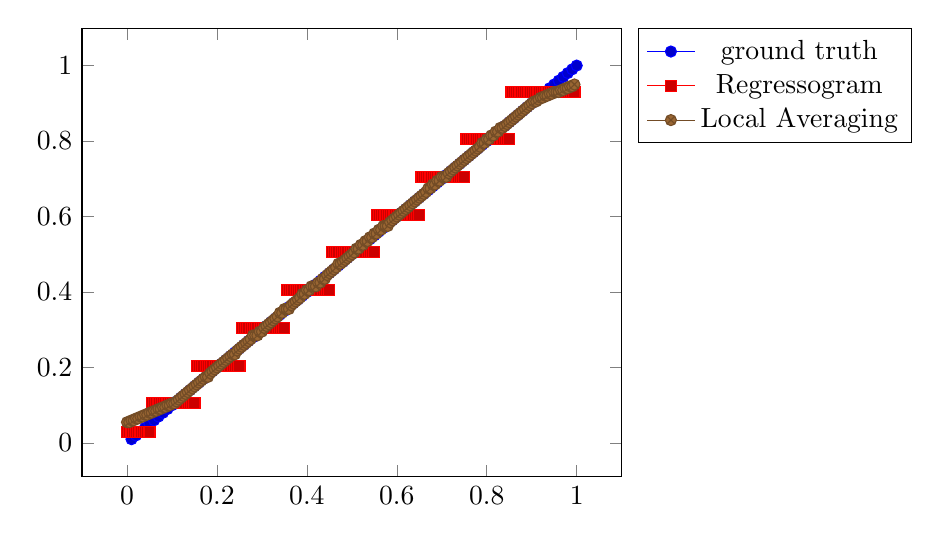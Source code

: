 \begin{tikzpicture}[]
\begin{axis}[legend pos = {outer north east}]\addplot+[draw=none, ] coordinates {
(0.01, 0.01)
(0.02, 0.02)
(0.03, 0.03)
(0.04, 0.04)
(0.05, 0.05)
(0.06, 0.06)
(0.07, 0.07)
(0.08, 0.08)
(0.09, 0.09)
(0.1, 0.1)
(0.11, 0.11)
(0.12, 0.12)
(0.13, 0.13)
(0.14, 0.14)
(0.15, 0.15)
(0.16, 0.16)
(0.17, 0.17)
(0.18, 0.18)
(0.19, 0.19)
(0.2, 0.2)
(0.21, 0.21)
(0.22, 0.22)
(0.23, 0.23)
(0.24, 0.24)
(0.25, 0.25)
(0.26, 0.26)
(0.27, 0.27)
(0.28, 0.28)
(0.29, 0.29)
(0.3, 0.3)
(0.31, 0.31)
(0.32, 0.32)
(0.33, 0.33)
(0.34, 0.34)
(0.35, 0.35)
(0.36, 0.36)
(0.37, 0.37)
(0.38, 0.38)
(0.39, 0.39)
(0.4, 0.4)
(0.41, 0.41)
(0.42, 0.42)
(0.43, 0.43)
(0.44, 0.44)
(0.45, 0.45)
(0.46, 0.46)
(0.47, 0.47)
(0.48, 0.48)
(0.49, 0.49)
(0.5, 0.5)
(0.51, 0.51)
(0.52, 0.52)
(0.53, 0.53)
(0.54, 0.54)
(0.55, 0.55)
(0.56, 0.56)
(0.57, 0.57)
(0.58, 0.58)
(0.59, 0.59)
(0.6, 0.6)
(0.61, 0.61)
(0.62, 0.62)
(0.63, 0.63)
(0.64, 0.64)
(0.65, 0.65)
(0.66, 0.66)
(0.67, 0.67)
(0.68, 0.68)
(0.69, 0.69)
(0.7, 0.7)
(0.71, 0.71)
(0.72, 0.72)
(0.73, 0.73)
(0.74, 0.74)
(0.75, 0.75)
(0.76, 0.76)
(0.77, 0.77)
(0.78, 0.78)
(0.79, 0.79)
(0.8, 0.8)
(0.81, 0.81)
(0.82, 0.82)
(0.83, 0.83)
(0.84, 0.84)
(0.85, 0.85)
(0.86, 0.86)
(0.87, 0.87)
(0.88, 0.88)
(0.89, 0.89)
(0.9, 0.9)
(0.91, 0.91)
(0.92, 0.92)
(0.93, 0.93)
(0.94, 0.94)
(0.95, 0.95)
(0.96, 0.96)
(0.97, 0.97)
(0.98, 0.98)
(0.99, 0.99)
(1.0, 1.0)
};
\addlegendentry{ground truth}
\addplot+[draw=none, ] coordinates {
(0.0, 0.03)
(0.005, 0.03)
(0.01, 0.03)
(0.015, 0.03)
(0.02, 0.03)
(0.025, 0.03)
(0.03, 0.03)
(0.035, 0.03)
(0.04, 0.03)
(0.045, 0.03)
(0.05, 0.03)
(0.055, 0.105)
(0.06, 0.105)
(0.065, 0.105)
(0.07, 0.105)
(0.075, 0.105)
(0.08, 0.105)
(0.085, 0.105)
(0.09, 0.105)
(0.095, 0.105)
(0.1, 0.105)
(0.105, 0.105)
(0.11, 0.105)
(0.115, 0.105)
(0.12, 0.105)
(0.125, 0.105)
(0.13, 0.105)
(0.135, 0.105)
(0.14, 0.105)
(0.145, 0.105)
(0.15, 0.105)
(0.155, 0.205)
(0.16, 0.205)
(0.165, 0.205)
(0.17, 0.205)
(0.175, 0.205)
(0.18, 0.205)
(0.185, 0.205)
(0.19, 0.205)
(0.195, 0.205)
(0.2, 0.205)
(0.205, 0.205)
(0.21, 0.205)
(0.215, 0.205)
(0.22, 0.205)
(0.225, 0.205)
(0.23, 0.205)
(0.235, 0.205)
(0.24, 0.205)
(0.245, 0.205)
(0.25, 0.205)
(0.255, 0.305)
(0.26, 0.305)
(0.265, 0.305)
(0.27, 0.305)
(0.275, 0.305)
(0.28, 0.305)
(0.285, 0.305)
(0.29, 0.305)
(0.295, 0.305)
(0.3, 0.305)
(0.305, 0.305)
(0.31, 0.305)
(0.315, 0.305)
(0.32, 0.305)
(0.325, 0.305)
(0.33, 0.305)
(0.335, 0.305)
(0.34, 0.305)
(0.345, 0.305)
(0.35, 0.305)
(0.355, 0.405)
(0.36, 0.405)
(0.365, 0.405)
(0.37, 0.405)
(0.375, 0.405)
(0.38, 0.405)
(0.385, 0.405)
(0.39, 0.405)
(0.395, 0.405)
(0.4, 0.405)
(0.405, 0.405)
(0.41, 0.405)
(0.415, 0.405)
(0.42, 0.405)
(0.425, 0.405)
(0.43, 0.405)
(0.435, 0.405)
(0.44, 0.405)
(0.445, 0.405)
(0.45, 0.405)
(0.455, 0.505)
(0.46, 0.505)
(0.465, 0.505)
(0.47, 0.505)
(0.475, 0.505)
(0.48, 0.505)
(0.485, 0.505)
(0.49, 0.505)
(0.495, 0.505)
(0.5, 0.505)
(0.505, 0.505)
(0.51, 0.505)
(0.515, 0.505)
(0.52, 0.505)
(0.525, 0.505)
(0.53, 0.505)
(0.535, 0.505)
(0.54, 0.505)
(0.545, 0.505)
(0.55, 0.505)
(0.555, 0.605)
(0.56, 0.605)
(0.565, 0.605)
(0.57, 0.605)
(0.575, 0.605)
(0.58, 0.605)
(0.585, 0.605)
(0.59, 0.605)
(0.595, 0.605)
(0.6, 0.605)
(0.605, 0.605)
(0.61, 0.605)
(0.615, 0.605)
(0.62, 0.605)
(0.625, 0.605)
(0.63, 0.605)
(0.635, 0.605)
(0.64, 0.605)
(0.645, 0.605)
(0.65, 0.605)
(0.655, 0.705)
(0.66, 0.705)
(0.665, 0.705)
(0.67, 0.705)
(0.675, 0.705)
(0.68, 0.705)
(0.685, 0.705)
(0.69, 0.705)
(0.695, 0.705)
(0.7, 0.705)
(0.705, 0.705)
(0.71, 0.705)
(0.715, 0.705)
(0.72, 0.705)
(0.725, 0.705)
(0.73, 0.705)
(0.735, 0.705)
(0.74, 0.705)
(0.745, 0.705)
(0.75, 0.705)
(0.755, 0.805)
(0.76, 0.805)
(0.765, 0.805)
(0.77, 0.805)
(0.775, 0.805)
(0.78, 0.805)
(0.785, 0.805)
(0.79, 0.805)
(0.795, 0.805)
(0.8, 0.805)
(0.805, 0.805)
(0.81, 0.805)
(0.815, 0.805)
(0.82, 0.805)
(0.825, 0.805)
(0.83, 0.805)
(0.835, 0.805)
(0.84, 0.805)
(0.845, 0.805)
(0.85, 0.805)
(0.855, 0.93)
(0.86, 0.93)
(0.865, 0.93)
(0.87, 0.93)
(0.875, 0.93)
(0.88, 0.93)
(0.885, 0.93)
(0.89, 0.93)
(0.895, 0.93)
(0.9, 0.93)
(0.905, 0.93)
(0.91, 0.93)
(0.915, 0.93)
(0.92, 0.93)
(0.925, 0.93)
(0.93, 0.93)
(0.935, 0.93)
(0.94, 0.93)
(0.945, 0.93)
(0.95, 0.93)
(0.955, 0.93)
(0.96, 0.93)
(0.965, 0.93)
(0.97, 0.93)
(0.975, 0.93)
(0.98, 0.93)
(0.985, 0.93)
(0.99, 0.93)
(0.995, 0.93)
};
\addlegendentry{Regressogram}
\addplot+[draw=none, ] coordinates {
(0.0, 0.055)
(0.005, 0.055)
(0.01, 0.06)
(0.015, 0.06)
(0.02, 0.065)
(0.025, 0.065)
(0.03, 0.07)
(0.035, 0.07)
(0.04, 0.075)
(0.045, 0.075)
(0.05, 0.08)
(0.055, 0.08)
(0.06, 0.085)
(0.065, 0.085)
(0.07, 0.09)
(0.075, 0.09)
(0.08, 0.095)
(0.085, 0.095)
(0.09, 0.1)
(0.095, 0.1)
(0.1, 0.105)
(0.105, 0.105)
(0.11, 0.11)
(0.115, 0.115)
(0.12, 0.12)
(0.125, 0.125)
(0.13, 0.13)
(0.135, 0.135)
(0.14, 0.14)
(0.145, 0.145)
(0.15, 0.15)
(0.155, 0.155)
(0.16, 0.16)
(0.165, 0.165)
(0.17, 0.17)
(0.175, 0.175)
(0.18, 0.175)
(0.185, 0.185)
(0.19, 0.19)
(0.195, 0.195)
(0.2, 0.2)
(0.205, 0.205)
(0.21, 0.21)
(0.215, 0.215)
(0.22, 0.22)
(0.225, 0.225)
(0.23, 0.23)
(0.235, 0.235)
(0.24, 0.235)
(0.245, 0.245)
(0.25, 0.25)
(0.255, 0.255)
(0.26, 0.26)
(0.265, 0.265)
(0.27, 0.27)
(0.275, 0.275)
(0.28, 0.285)
(0.285, 0.285)
(0.29, 0.285)
(0.295, 0.295)
(0.3, 0.295)
(0.305, 0.305)
(0.31, 0.31)
(0.315, 0.315)
(0.32, 0.32)
(0.325, 0.325)
(0.33, 0.33)
(0.335, 0.335)
(0.34, 0.345)
(0.345, 0.345)
(0.35, 0.355)
(0.355, 0.355)
(0.36, 0.355)
(0.365, 0.365)
(0.37, 0.37)
(0.375, 0.375)
(0.38, 0.38)
(0.385, 0.385)
(0.39, 0.395)
(0.395, 0.395)
(0.4, 0.405)
(0.405, 0.405)
(0.41, 0.415)
(0.415, 0.415)
(0.42, 0.415)
(0.425, 0.425)
(0.43, 0.425)
(0.435, 0.435)
(0.44, 0.435)
(0.445, 0.445)
(0.45, 0.45)
(0.455, 0.455)
(0.46, 0.46)
(0.465, 0.465)
(0.47, 0.475)
(0.475, 0.475)
(0.48, 0.48)
(0.485, 0.485)
(0.49, 0.49)
(0.495, 0.495)
(0.5, 0.5)
(0.505, 0.505)
(0.51, 0.515)
(0.515, 0.515)
(0.52, 0.525)
(0.525, 0.525)
(0.53, 0.535)
(0.535, 0.535)
(0.54, 0.545)
(0.545, 0.545)
(0.55, 0.555)
(0.555, 0.555)
(0.56, 0.565)
(0.565, 0.565)
(0.57, 0.575)
(0.575, 0.575)
(0.58, 0.575)
(0.585, 0.585)
(0.59, 0.59)
(0.595, 0.595)
(0.6, 0.6)
(0.605, 0.605)
(0.61, 0.61)
(0.615, 0.615)
(0.62, 0.62)
(0.625, 0.625)
(0.63, 0.63)
(0.635, 0.635)
(0.64, 0.64)
(0.645, 0.645)
(0.65, 0.65)
(0.655, 0.655)
(0.66, 0.66)
(0.665, 0.665)
(0.67, 0.675)
(0.675, 0.675)
(0.68, 0.685)
(0.685, 0.685)
(0.69, 0.695)
(0.695, 0.695)
(0.7, 0.705)
(0.705, 0.705)
(0.71, 0.705)
(0.715, 0.715)
(0.72, 0.72)
(0.725, 0.725)
(0.73, 0.73)
(0.735, 0.735)
(0.74, 0.74)
(0.745, 0.745)
(0.75, 0.75)
(0.755, 0.755)
(0.76, 0.76)
(0.765, 0.765)
(0.77, 0.77)
(0.775, 0.775)
(0.78, 0.78)
(0.785, 0.785)
(0.79, 0.795)
(0.795, 0.795)
(0.8, 0.805)
(0.805, 0.805)
(0.81, 0.815)
(0.815, 0.815)
(0.82, 0.825)
(0.825, 0.825)
(0.83, 0.835)
(0.835, 0.835)
(0.84, 0.84)
(0.845, 0.845)
(0.85, 0.85)
(0.855, 0.855)
(0.86, 0.86)
(0.865, 0.865)
(0.87, 0.87)
(0.875, 0.875)
(0.88, 0.88)
(0.885, 0.885)
(0.89, 0.89)
(0.895, 0.895)
(0.9, 0.9)
(0.905, 0.905)
(0.91, 0.905)
(0.915, 0.91)
(0.92, 0.915)
(0.925, 0.915)
(0.93, 0.92)
(0.935, 0.92)
(0.94, 0.925)
(0.945, 0.925)
(0.95, 0.93)
(0.955, 0.93)
(0.96, 0.93)
(0.965, 0.935)
(0.97, 0.935)
(0.975, 0.94)
(0.98, 0.94)
(0.985, 0.945)
(0.99, 0.945)
(0.995, 0.95)
};
\addlegendentry{Local Averaging}
\end{axis}

\end{tikzpicture}
